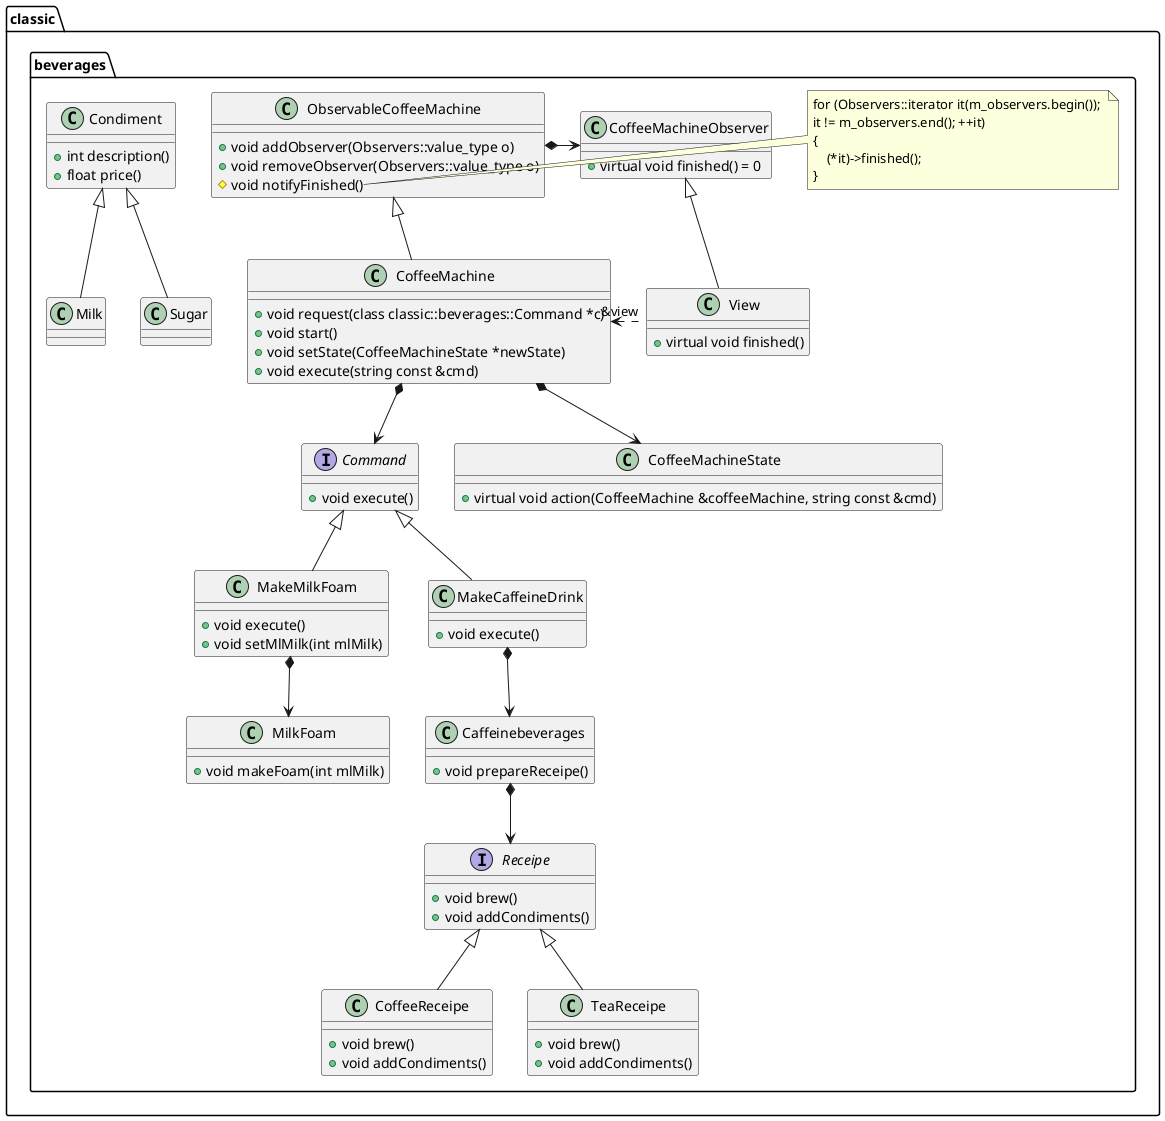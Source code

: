 @startuml
set namespaceSeparator ::


class classic::beverages::CoffeeMachine {
+ void request(class classic::beverages::Command *c)
+ void start()
+ void setState(CoffeeMachineState *newState)
+ void execute(string const &cmd)
}

interface classic::beverages::Command {
+ void execute()
}

class classic::beverages::MakeMilkFoam {
+ void execute()
+ void setMlMilk(int mlMilk)
}


class classic::beverages::MilkFoam {
+ void makeFoam(int mlMilk)
}


class classic::beverages::MakeCaffeineDrink {
+ void execute()
}


class classic::beverages::Caffeinebeverages {
+ void prepareReceipe()
}


interface classic::beverages::Receipe {
+ void brew()
+ void addCondiments()
}



class classic::beverages::Condiment {
+ int description()
+ float price()
}

class classic::beverages::Milk {
}

class classic::beverages::Sugar {
}

class classic::beverages::CoffeeReceipe {
+ void brew()
+ void addCondiments()
}

class classic::beverages::TeaReceipe {
+ void brew()
+ void addCondiments()
}

class classic::beverages::CoffeeMachineState{
+ virtual void action(CoffeeMachine &coffeeMachine, string const &cmd)  
}

class classic::beverages::CoffeeMachineObserver{
+ virtual void finished() = 0
}

class classic::beverages::View
{
+ virtual void finished()
}

class classic::beverages::ObservableCoffeeMachine
{
+ void addObserver(Observers::value_type o)
+ void removeObserver(Observers::value_type o)
# void notifyFinished()
}

namespace classic {
namespace beverages {
note right of ObservableCoffeeMachine::notifyFinished
                for (Observers::iterator it(m_observers.begin()); 
                it != m_observers.end(); ++it)
                {
                    (*it)->finished();
                }
end note
}
}





classic::beverages::CoffeeReceipe -up-|> classic::beverages::Receipe
classic::beverages::MakeCaffeineDrink -up-|> classic::beverages::Command
classic::beverages::MakeMilkFoam -up-|> classic::beverages::Command
classic::beverages::Milk -up-|> classic::beverages::Condiment
classic::beverages::Sugar -up-|> classic::beverages::Condiment
classic::beverages::TeaReceipe -up-|> classic::beverages::Receipe



classic::beverages::Command <-up-* classic::beverages::CoffeeMachine   


classic::beverages::Caffeinebeverages *-down-> classic::beverages::Receipe

classic::beverages::MakeCaffeineDrink *--> classic::beverages::Caffeinebeverages

classic::beverages::MilkFoam <-up-* classic::beverages::MakeMilkFoam


classic::beverages::CoffeeMachine -up-|> classic::beverages::ObservableCoffeeMachine
classic::beverages::ObservableCoffeeMachine *-right-> classic::beverages::CoffeeMachineObserver
classic::beverages::View -up-|> classic::beverages::CoffeeMachineObserver 
classic::beverages::CoffeeMachine *--> classic::beverages::CoffeeMachineState

classic::beverages::View "&view".left.> classic::beverages::CoffeeMachine

@enduml
